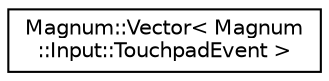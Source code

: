 digraph "圖形化之類別階層"
{
  edge [fontname="Helvetica",fontsize="10",labelfontname="Helvetica",labelfontsize="10"];
  node [fontname="Helvetica",fontsize="10",shape=record];
  rankdir="LR";
  Node1 [label="Magnum::Vector\< Magnum\l::Input::TouchpadEvent \>",height=0.2,width=0.4,color="black", fillcolor="white", style="filled",URL="$class_magnum_1_1_vector.html"];
}
